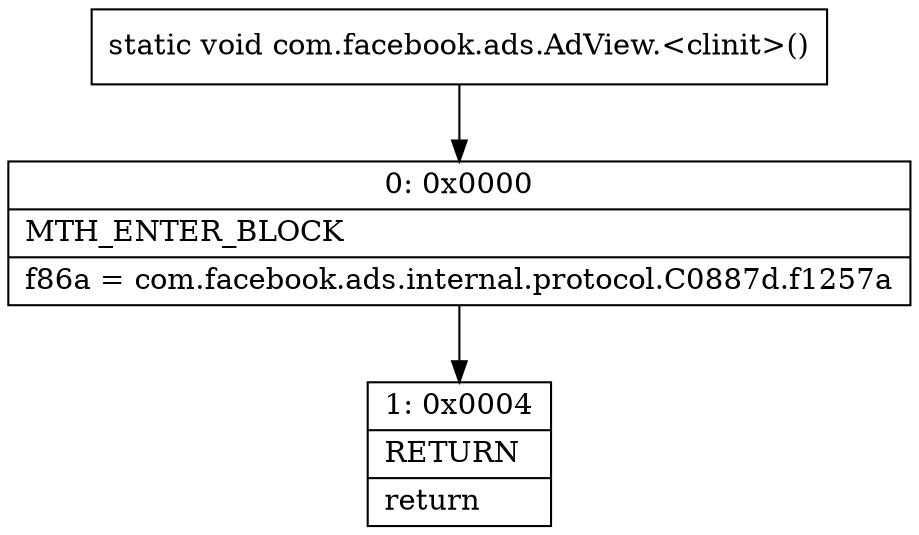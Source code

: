 digraph "CFG forcom.facebook.ads.AdView.\<clinit\>()V" {
Node_0 [shape=record,label="{0\:\ 0x0000|MTH_ENTER_BLOCK\l|f86a = com.facebook.ads.internal.protocol.C0887d.f1257a\l}"];
Node_1 [shape=record,label="{1\:\ 0x0004|RETURN\l|return\l}"];
MethodNode[shape=record,label="{static void com.facebook.ads.AdView.\<clinit\>() }"];
MethodNode -> Node_0;
Node_0 -> Node_1;
}

